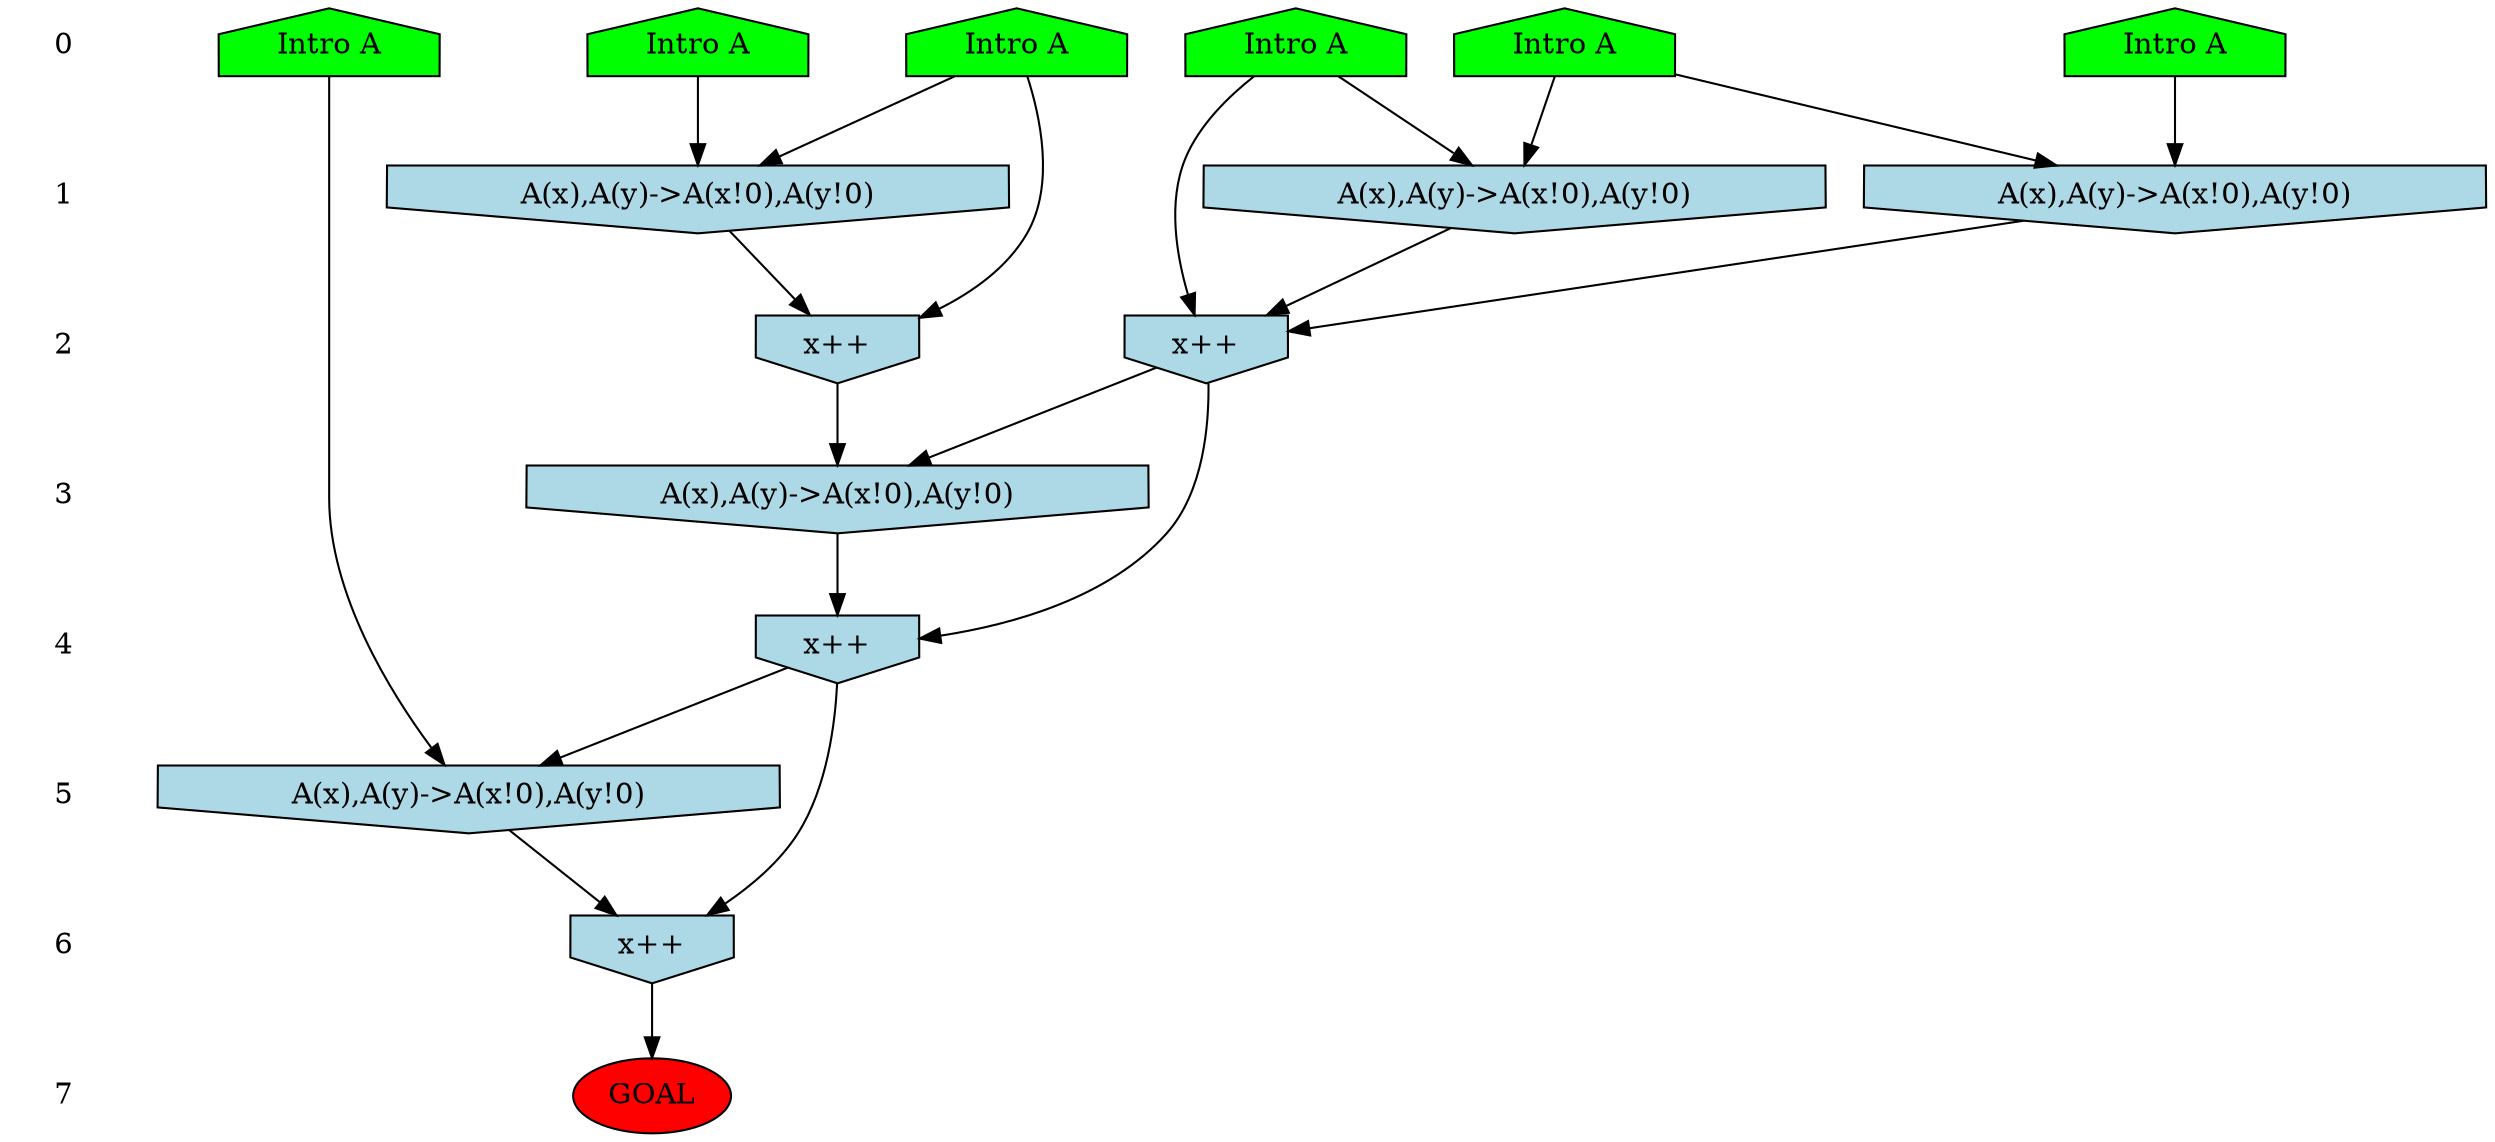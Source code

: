 /* Compression of 1 causal flows obtained in average at 1.416198E+00 t.u */
/* Compressed causal flows were: [342] */
digraph G{
 ranksep=.5 ; 
{ rank = same ; "0" [shape=plaintext] ; node_1 [label ="Intro A", shape=house, style=filled, fillcolor=green] ;
node_2 [label ="Intro A", shape=house, style=filled, fillcolor=green] ;
node_3 [label ="Intro A", shape=house, style=filled, fillcolor=green] ;
node_4 [label ="Intro A", shape=house, style=filled, fillcolor=green] ;
node_5 [label ="Intro A", shape=house, style=filled, fillcolor=green] ;
node_6 [label ="Intro A", shape=house, style=filled, fillcolor=green] ;
}
{ rank = same ; "1" [shape=plaintext] ; node_7 [label="A(x),A(y)->A(x!0),A(y!0)", shape=invhouse, style=filled, fillcolor = lightblue] ;
node_8 [label="A(x),A(y)->A(x!0),A(y!0)", shape=invhouse, style=filled, fillcolor = lightblue] ;
node_10 [label="A(x),A(y)->A(x!0),A(y!0)", shape=invhouse, style=filled, fillcolor = lightblue] ;
}
{ rank = same ; "2" [shape=plaintext] ; node_9 [label="x++", shape=invhouse, style=filled, fillcolor = lightblue] ;
node_11 [label="x++", shape=invhouse, style=filled, fillcolor = lightblue] ;
}
{ rank = same ; "3" [shape=plaintext] ; node_12 [label="A(x),A(y)->A(x!0),A(y!0)", shape=invhouse, style=filled, fillcolor = lightblue] ;
}
{ rank = same ; "4" [shape=plaintext] ; node_13 [label="x++", shape=invhouse, style=filled, fillcolor = lightblue] ;
}
{ rank = same ; "5" [shape=plaintext] ; node_14 [label="A(x),A(y)->A(x!0),A(y!0)", shape=invhouse, style=filled, fillcolor = lightblue] ;
}
{ rank = same ; "6" [shape=plaintext] ; node_15 [label="x++", shape=invhouse, style=filled, fillcolor = lightblue] ;
}
{ rank = same ; "7" [shape=plaintext] ; node_16 [label ="GOAL", style=filled, fillcolor=red] ;
}
"0" -> "1" [style="invis"]; 
"1" -> "2" [style="invis"]; 
"2" -> "3" [style="invis"]; 
"3" -> "4" [style="invis"]; 
"4" -> "5" [style="invis"]; 
"5" -> "6" [style="invis"]; 
"6" -> "7" [style="invis"]; 
node_1 -> node_7
node_2 -> node_7
node_2 -> node_8
node_5 -> node_8
node_1 -> node_9
node_7 -> node_9
node_8 -> node_9
node_3 -> node_10
node_6 -> node_10
node_3 -> node_11
node_10 -> node_11
node_9 -> node_12
node_11 -> node_12
node_9 -> node_13
node_12 -> node_13
node_4 -> node_14
node_13 -> node_14
node_13 -> node_15
node_14 -> node_15
node_15 -> node_16
}
/*
 Dot generation time: 0.000000
*/
